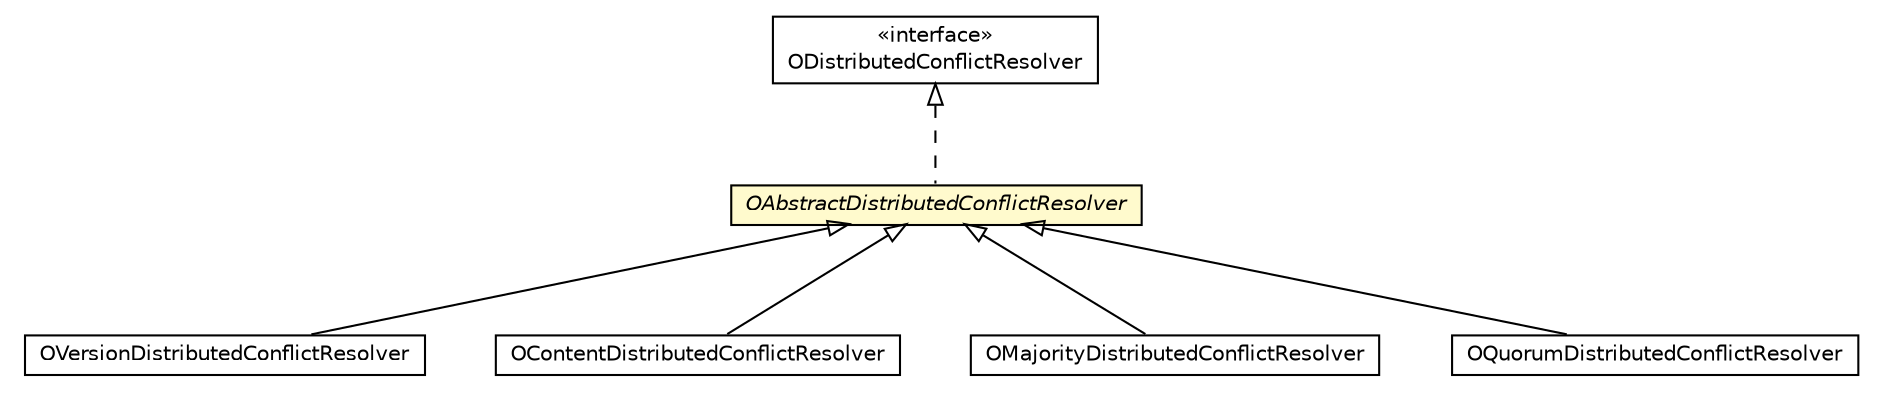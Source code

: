 #!/usr/local/bin/dot
#
# Class diagram 
# Generated by UMLGraph version R5_6-24-gf6e263 (http://www.umlgraph.org/)
#

digraph G {
	edge [fontname="Helvetica",fontsize=10,labelfontname="Helvetica",labelfontsize=10];
	node [fontname="Helvetica",fontsize=10,shape=plaintext];
	nodesep=0.25;
	ranksep=0.5;
	// com.orientechnologies.orient.server.distributed.conflict.OVersionDistributedConflictResolver
	c515832 [label=<<table title="com.orientechnologies.orient.server.distributed.conflict.OVersionDistributedConflictResolver" border="0" cellborder="1" cellspacing="0" cellpadding="2" port="p" href="./OVersionDistributedConflictResolver.html">
		<tr><td><table border="0" cellspacing="0" cellpadding="1">
<tr><td align="center" balign="center"> OVersionDistributedConflictResolver </td></tr>
		</table></td></tr>
		</table>>, URL="./OVersionDistributedConflictResolver.html", fontname="Helvetica", fontcolor="black", fontsize=10.0];
	// com.orientechnologies.orient.server.distributed.conflict.OAbstractDistributedConflictResolver
	c515833 [label=<<table title="com.orientechnologies.orient.server.distributed.conflict.OAbstractDistributedConflictResolver" border="0" cellborder="1" cellspacing="0" cellpadding="2" port="p" bgcolor="lemonChiffon" href="./OAbstractDistributedConflictResolver.html">
		<tr><td><table border="0" cellspacing="0" cellpadding="1">
<tr><td align="center" balign="center"><font face="Helvetica-Oblique"> OAbstractDistributedConflictResolver </font></td></tr>
		</table></td></tr>
		</table>>, URL="./OAbstractDistributedConflictResolver.html", fontname="Helvetica", fontcolor="black", fontsize=10.0];
	// com.orientechnologies.orient.server.distributed.conflict.OContentDistributedConflictResolver
	c515834 [label=<<table title="com.orientechnologies.orient.server.distributed.conflict.OContentDistributedConflictResolver" border="0" cellborder="1" cellspacing="0" cellpadding="2" port="p" href="./OContentDistributedConflictResolver.html">
		<tr><td><table border="0" cellspacing="0" cellpadding="1">
<tr><td align="center" balign="center"> OContentDistributedConflictResolver </td></tr>
		</table></td></tr>
		</table>>, URL="./OContentDistributedConflictResolver.html", fontname="Helvetica", fontcolor="black", fontsize=10.0];
	// com.orientechnologies.orient.server.distributed.conflict.ODistributedConflictResolver
	c515835 [label=<<table title="com.orientechnologies.orient.server.distributed.conflict.ODistributedConflictResolver" border="0" cellborder="1" cellspacing="0" cellpadding="2" port="p" href="./ODistributedConflictResolver.html">
		<tr><td><table border="0" cellspacing="0" cellpadding="1">
<tr><td align="center" balign="center"> &#171;interface&#187; </td></tr>
<tr><td align="center" balign="center"> ODistributedConflictResolver </td></tr>
		</table></td></tr>
		</table>>, URL="./ODistributedConflictResolver.html", fontname="Helvetica", fontcolor="black", fontsize=10.0];
	// com.orientechnologies.orient.server.distributed.conflict.OMajorityDistributedConflictResolver
	c515839 [label=<<table title="com.orientechnologies.orient.server.distributed.conflict.OMajorityDistributedConflictResolver" border="0" cellborder="1" cellspacing="0" cellpadding="2" port="p" href="./OMajorityDistributedConflictResolver.html">
		<tr><td><table border="0" cellspacing="0" cellpadding="1">
<tr><td align="center" balign="center"> OMajorityDistributedConflictResolver </td></tr>
		</table></td></tr>
		</table>>, URL="./OMajorityDistributedConflictResolver.html", fontname="Helvetica", fontcolor="black", fontsize=10.0];
	// com.orientechnologies.orient.server.distributed.conflict.OQuorumDistributedConflictResolver
	c515840 [label=<<table title="com.orientechnologies.orient.server.distributed.conflict.OQuorumDistributedConflictResolver" border="0" cellborder="1" cellspacing="0" cellpadding="2" port="p" href="./OQuorumDistributedConflictResolver.html">
		<tr><td><table border="0" cellspacing="0" cellpadding="1">
<tr><td align="center" balign="center"> OQuorumDistributedConflictResolver </td></tr>
		</table></td></tr>
		</table>>, URL="./OQuorumDistributedConflictResolver.html", fontname="Helvetica", fontcolor="black", fontsize=10.0];
	//com.orientechnologies.orient.server.distributed.conflict.OVersionDistributedConflictResolver extends com.orientechnologies.orient.server.distributed.conflict.OAbstractDistributedConflictResolver
	c515833:p -> c515832:p [dir=back,arrowtail=empty];
	//com.orientechnologies.orient.server.distributed.conflict.OAbstractDistributedConflictResolver implements com.orientechnologies.orient.server.distributed.conflict.ODistributedConflictResolver
	c515835:p -> c515833:p [dir=back,arrowtail=empty,style=dashed];
	//com.orientechnologies.orient.server.distributed.conflict.OContentDistributedConflictResolver extends com.orientechnologies.orient.server.distributed.conflict.OAbstractDistributedConflictResolver
	c515833:p -> c515834:p [dir=back,arrowtail=empty];
	//com.orientechnologies.orient.server.distributed.conflict.OMajorityDistributedConflictResolver extends com.orientechnologies.orient.server.distributed.conflict.OAbstractDistributedConflictResolver
	c515833:p -> c515839:p [dir=back,arrowtail=empty];
	//com.orientechnologies.orient.server.distributed.conflict.OQuorumDistributedConflictResolver extends com.orientechnologies.orient.server.distributed.conflict.OAbstractDistributedConflictResolver
	c515833:p -> c515840:p [dir=back,arrowtail=empty];
}

